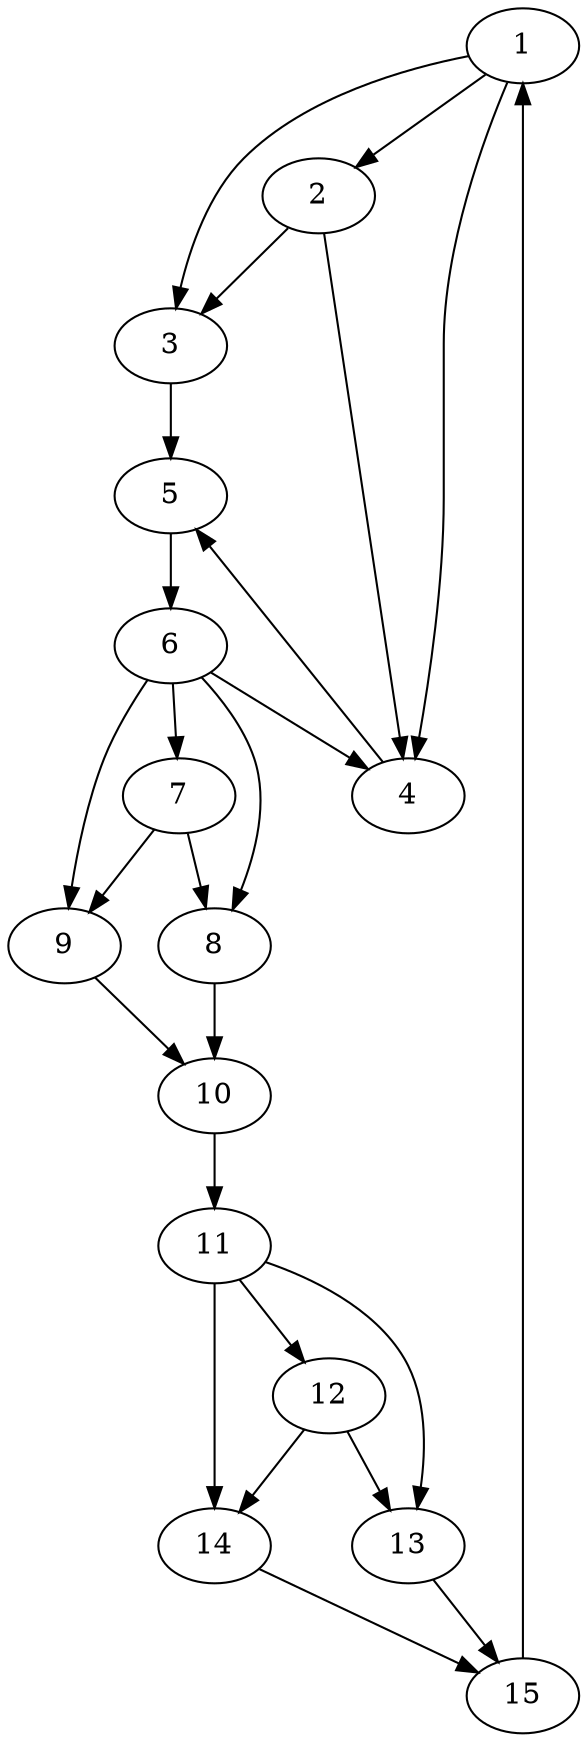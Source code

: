 digraph Saarland {
  1;
  2;
  3;
  4;
  5;
  6;
  7;
  8;
  9;
  10;
  11;
  12;
  13;
  14;
  15;
  5 -> 6 [village=Saarland; name=Motorway; heightLimit=10; weight = 16; primaryType=countyRoad; secondaryType=none;];
10 -> 11 [village=Saarland; name=Countryroad; heightLimit=2; weight = 39; primaryType=countyRoad; secondaryType=tunnel;];
15 -> 1 [village=Saarland; name=Fastlane; heightLimit=10; weight = 29; primaryType=countyRoad; secondaryType=none;];

1 -> 2 [village=Saarbruecken; name=Alleestrasse; heightLimit=10; weight = 3; primaryType=sideStreet; secondaryType=none;];
1 -> 3 [village=Saarbruecken; name=Flughafenstrasse; heightLimit=2; weight = 1; primaryType=sideStreet; secondaryType=tunnel;];
2 -> 3 [village=Saarbruecken; name=Eisenbahnstrasse; heightLimit=8; weight = 6; primaryType=sideStreet; secondaryType=none;];
2 -> 4 [village=Saarbruecken; name=Bergstrasse; heightLimit=9; weight = 3; primaryType=mainStreet; secondaryType=none;];
1 -> 4 [village=Saarbruecken; name=GoldeneBremm; heightLimit=8; weight = 7; primaryType=sideStreet; secondaryType=oneWayStreet;];
4 -> 5 [village=Saarbruecken; name=Bahnhofstrasse; heightLimit=4; weight = 2; primaryType=mainStreet; secondaryType=oneWayStreet;];
3 -> 5 [village=Saarbruecken; name=Beethovenstrasse; heightLimit=12; weight = 9; primaryType=sideStreet; secondaryType=none;];

6 -> 4 [village=Homburg; name=Bergstrasse; heightLimit=10; weight = 2; primaryType=sideStreet; secondaryType=none;];
6 -> 7 [village=Homburg; name=Bergstrasse; heightLimit=10; weight = 3; primaryType=sideStreet; secondaryType=none;];
6 -> 8 [village=Homburg; name=Finkenweg; heightLimit=2; weight = 1; primaryType=sideStreet; secondaryType=tunnel;];
7 -> 8 [village=Homburg; name=Sonnenstrasse; heightLimit=8; weight = 6; primaryType=sideStreet; secondaryType=none;];
7 -> 9 [village=Homburg; name=Hauptstrasse; heightLimit=9; weight = 3; primaryType=mainStreet; secondaryType=none;];
6 -> 9 [village=Homburg; name=Jakobsstrasse; heightLimit=8; weight = 7; primaryType=sideStreet; secondaryType=oneWayStreet;];
9 -> 10 [village=Homburg; name=Kieselpfad; heightLimit=4; weight = 2; primaryType=mainStreet; secondaryType=oneWayStreet;];
8 -> 10 [village=Homburg; name=Grafstrasse; heightLimit=12; weight = 9; primaryType=sideStreet; secondaryType=none;];

11 -> 12 [village=Saarlouis; name=Lerchenweg; heightLimit=10; weight = 3; primaryType=sideStreet; secondaryType=none;];
11 -> 13 [village=Saarlouis; name=Marktweg; heightLimit=2; weight = 1; primaryType=sideStreet; secondaryType=tunnel;];
12 -> 13 [village=Saarlouis; name=Nelkenstrasse; heightLimit=8; weight = 6; primaryType=sideStreet; secondaryType=none;];
12 -> 14 [village=Saarlouis; name=Querstrasse; heightLimit=9; weight = 3; primaryType=mainStreet; secondaryType=none;];
11 -> 14 [village=Saarlouis; name=Bergstrasse; heightLimit=8; weight = 7; primaryType=sideStreet; secondaryType=oneWayStreet;];
14 -> 15 [village=Saarlouis; name=Hauptstrasse; heightLimit=4; weight = 2; primaryType=mainStreet; secondaryType=oneWayStreet;];
13 -> 15 [village=Saarlouis; name=Parkweg; heightLimit=12; weight = 9; primaryType=sideStreet; secondaryType=none;];
}